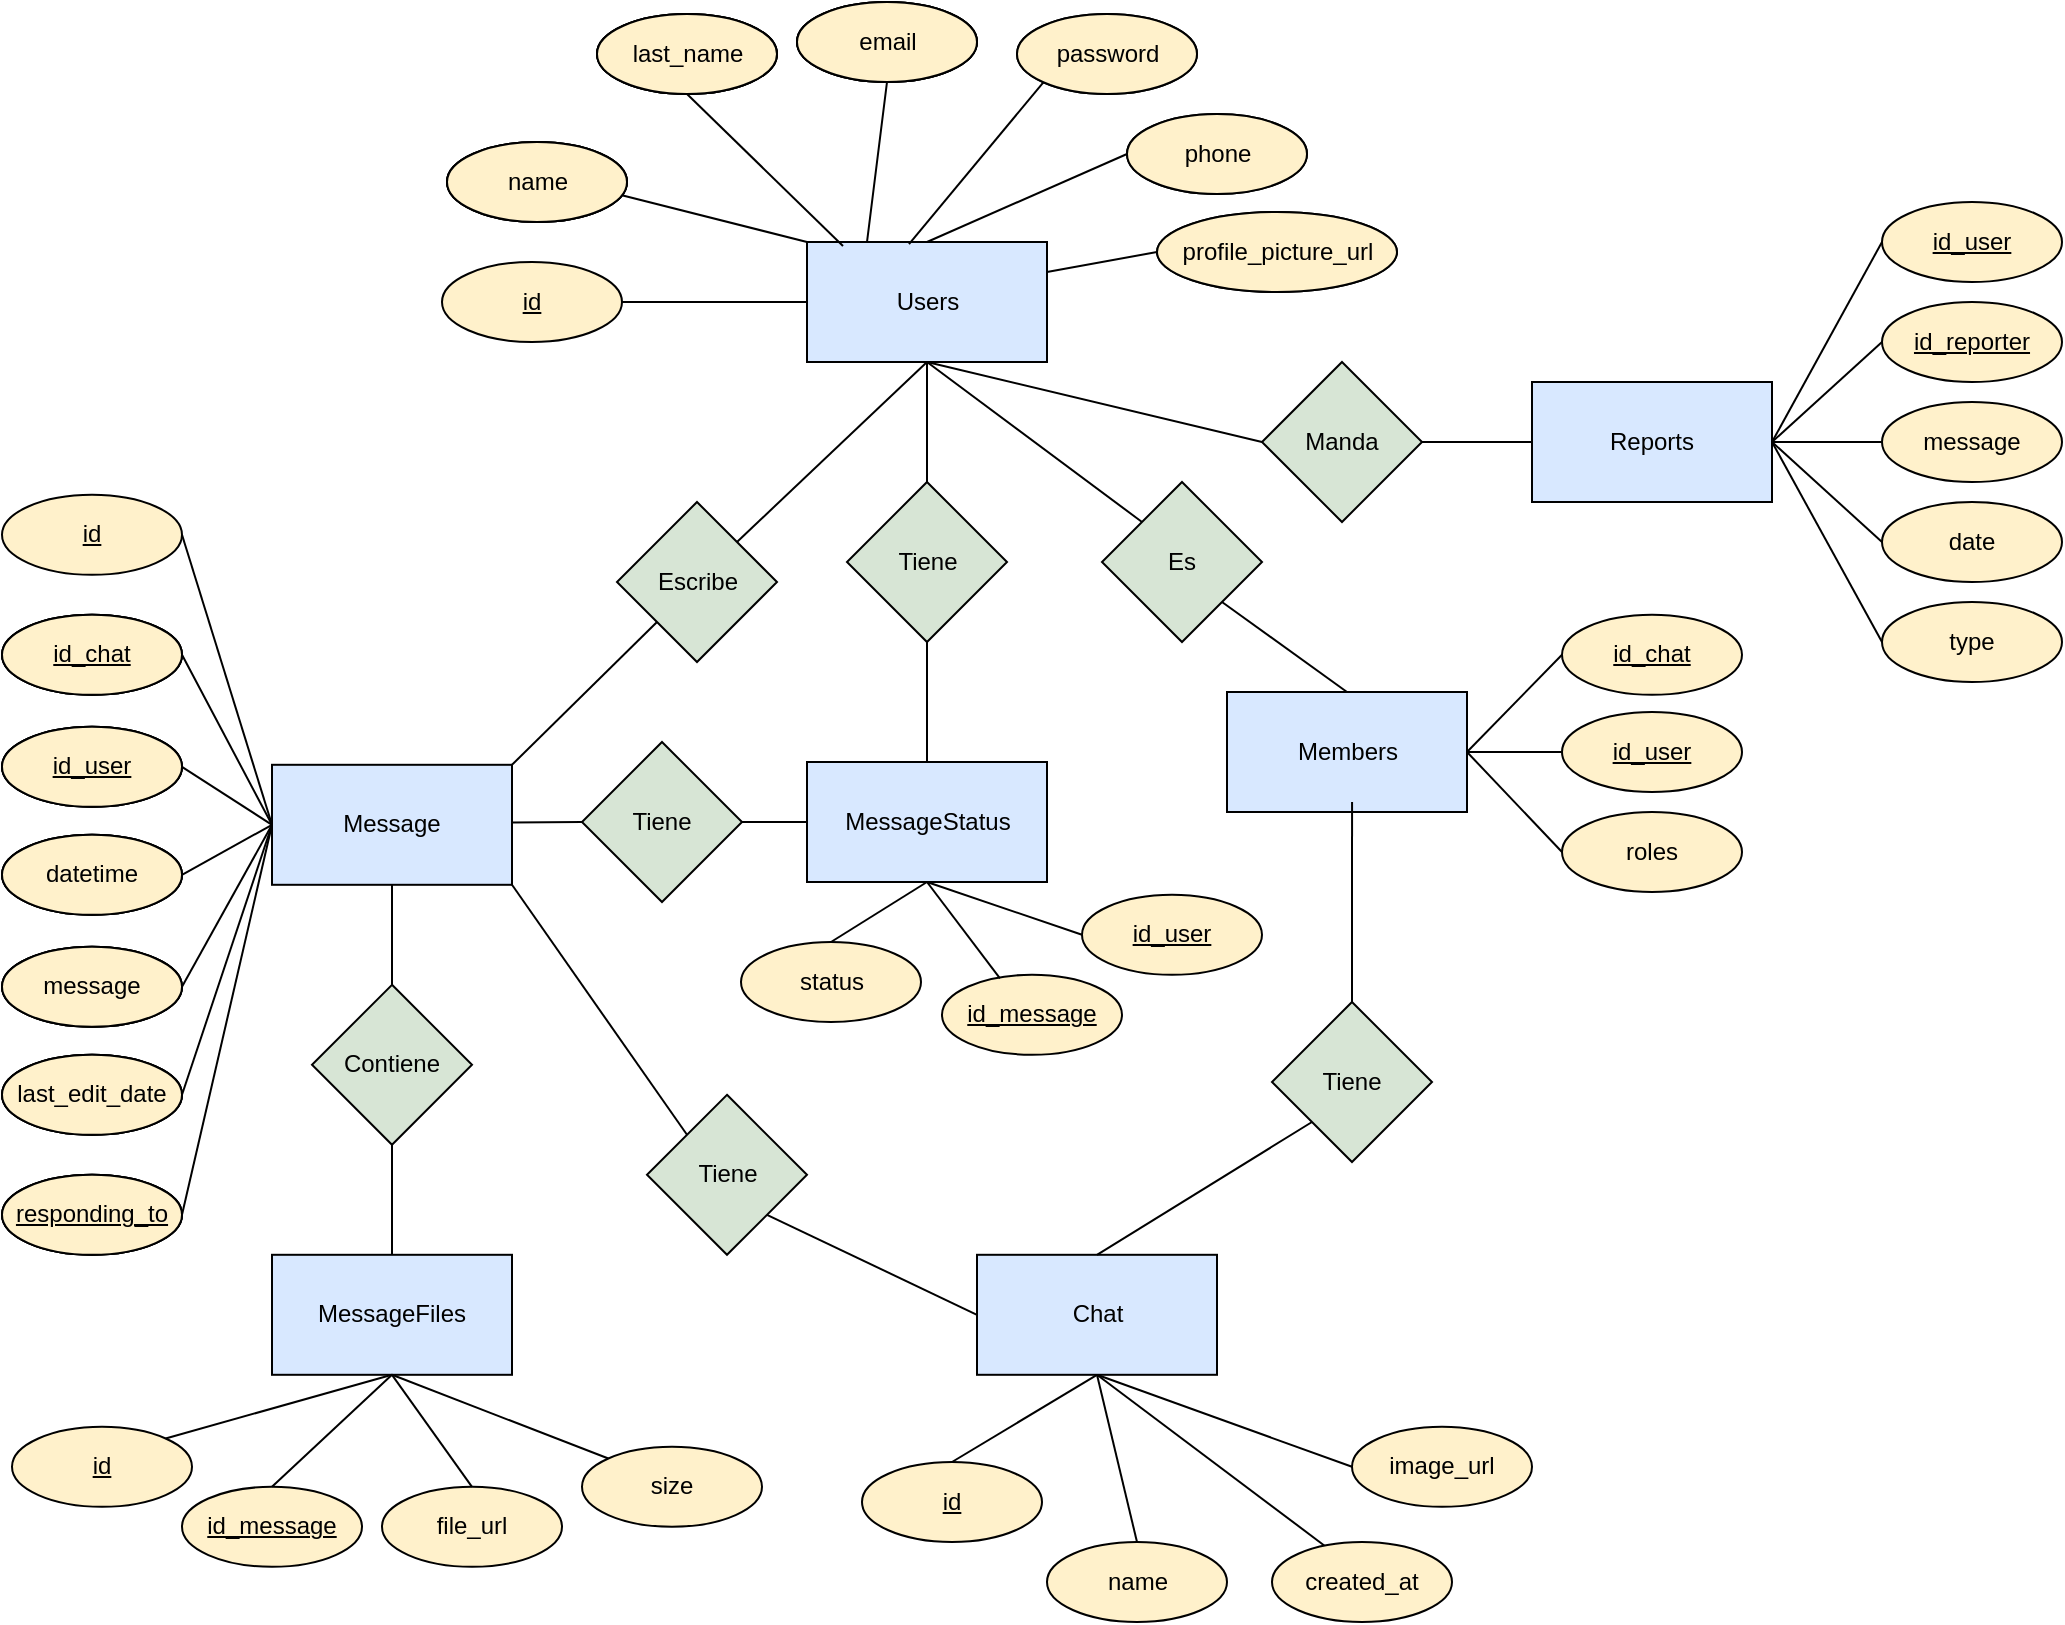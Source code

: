 <mxfile>
    <diagram id="URDF5yM-yLJE8CEQNXf-" name="Page-1">
        <mxGraphModel dx="664" dy="477" grid="1" gridSize="10" guides="1" tooltips="1" connect="1" arrows="1" fold="1" page="1" pageScale="1" pageWidth="1500" pageHeight="2000" math="0" shadow="0">
            <root>
                <mxCell id="0"/>
                <mxCell id="1" parent="0"/>
                <mxCell id="3" value="" style="endArrow=none;html=1;rounded=0;exitX=0.5;exitY=1;exitDx=0;exitDy=0;entryX=0.292;entryY=0.046;entryDx=0;entryDy=0;fontColor=#000000;entryPerimeter=0;" parent="1" source="18" target="73" edge="1">
                    <mxGeometry relative="1" as="geometry">
                        <mxPoint x="950" y="932.4" as="sourcePoint"/>
                        <mxPoint x="1060" y="1032.4" as="targetPoint"/>
                    </mxGeometry>
                </mxCell>
                <mxCell id="4" value="" style="endArrow=none;html=1;rounded=0;exitX=0.5;exitY=1;exitDx=0;exitDy=0;entryX=0;entryY=0.5;entryDx=0;entryDy=0;fontColor=#000000;" parent="1" source="18" target="72" edge="1">
                    <mxGeometry relative="1" as="geometry">
                        <mxPoint x="980" y="962.4" as="sourcePoint"/>
                        <mxPoint x="870" y="1012.4" as="targetPoint"/>
                    </mxGeometry>
                </mxCell>
                <mxCell id="5" value="" style="endArrow=none;html=1;rounded=0;exitX=0.5;exitY=1;exitDx=0;exitDy=0;entryX=0.5;entryY=0;entryDx=0;entryDy=0;fontColor=#000000;" parent="1" source="18" target="71" edge="1">
                    <mxGeometry relative="1" as="geometry">
                        <mxPoint x="950" y="932.4" as="sourcePoint"/>
                        <mxPoint x="840" y="982.4" as="targetPoint"/>
                    </mxGeometry>
                </mxCell>
                <mxCell id="6" value="Users" style="rounded=0;whiteSpace=wrap;html=1;fontColor=#000000;fillColor=#D8E8FF;" parent="1" vertex="1">
                    <mxGeometry x="652.5" y="350" width="120" height="60" as="geometry"/>
                </mxCell>
                <mxCell id="9" value="email" style="ellipse;whiteSpace=wrap;html=1;fontColor=#000000;fillColor=#D7E5D5;" parent="1" vertex="1">
                    <mxGeometry x="647.5" y="230" width="90" height="40" as="geometry"/>
                </mxCell>
                <mxCell id="10" value="password" style="ellipse;whiteSpace=wrap;html=1;fontColor=#000000;fillColor=#D7E5D5;" parent="1" vertex="1">
                    <mxGeometry x="757.5" y="236" width="90" height="40" as="geometry"/>
                </mxCell>
                <mxCell id="11" value="phone" style="ellipse;whiteSpace=wrap;html=1;fontColor=#000000;fillColor=#D7E5D5;" parent="1" vertex="1">
                    <mxGeometry x="812.5" y="286" width="90" height="40" as="geometry"/>
                </mxCell>
                <mxCell id="12" value="" style="endArrow=none;html=1;rounded=0;entryX=0.5;entryY=1;entryDx=0;entryDy=0;exitX=0.25;exitY=0;exitDx=0;exitDy=0;fontColor=#000000;" parent="1" source="6" target="9" edge="1">
                    <mxGeometry width="50" height="50" relative="1" as="geometry">
                        <mxPoint x="632.5" y="510" as="sourcePoint"/>
                        <mxPoint x="682.5" y="460" as="targetPoint"/>
                    </mxGeometry>
                </mxCell>
                <mxCell id="13" value="" style="endArrow=none;html=1;rounded=0;entryX=0.944;entryY=0.65;entryDx=0;entryDy=0;exitX=0;exitY=0;exitDx=0;exitDy=0;entryPerimeter=0;fontColor=#000000;" parent="1" source="6" target="107" edge="1">
                    <mxGeometry width="50" height="50" relative="1" as="geometry">
                        <mxPoint x="632.5" y="510" as="sourcePoint"/>
                        <mxPoint x="527.5" y="326" as="targetPoint"/>
                    </mxGeometry>
                </mxCell>
                <mxCell id="14" value="" style="endArrow=none;html=1;rounded=0;exitX=1;exitY=0.5;exitDx=0;exitDy=0;entryX=0;entryY=0.5;entryDx=0;entryDy=0;fontColor=#000000;" parent="1" source="161" target="6" edge="1">
                    <mxGeometry width="50" height="50" relative="1" as="geometry">
                        <mxPoint x="547.5" y="380" as="sourcePoint"/>
                        <mxPoint x="682.5" y="460" as="targetPoint"/>
                    </mxGeometry>
                </mxCell>
                <mxCell id="15" value="" style="endArrow=none;html=1;rounded=0;entryX=0.5;entryY=0;entryDx=0;entryDy=0;exitX=0;exitY=0.5;exitDx=0;exitDy=0;fontColor=#000000;" parent="1" source="11" target="6" edge="1">
                    <mxGeometry width="50" height="50" relative="1" as="geometry">
                        <mxPoint x="632.5" y="510" as="sourcePoint"/>
                        <mxPoint x="682.5" y="460" as="targetPoint"/>
                    </mxGeometry>
                </mxCell>
                <mxCell id="16" value="" style="endArrow=none;html=1;rounded=0;entryX=0;entryY=1;entryDx=0;entryDy=0;exitX=0.425;exitY=0.017;exitDx=0;exitDy=0;exitPerimeter=0;fontColor=#000000;" parent="1" target="10" edge="1" source="6">
                    <mxGeometry width="50" height="50" relative="1" as="geometry">
                        <mxPoint x="712.5" y="350" as="sourcePoint"/>
                        <mxPoint x="762.5" y="300" as="targetPoint"/>
                    </mxGeometry>
                </mxCell>
                <mxCell id="17" value="Escribe" style="rhombus;whiteSpace=wrap;html=1;fontColor=#000000;fillColor=#D7E5D5;" parent="1" vertex="1">
                    <mxGeometry x="557.5" y="480" width="80" height="80" as="geometry"/>
                </mxCell>
                <mxCell id="18" value="Chat" style="rounded=0;whiteSpace=wrap;html=1;fontColor=#000000;fillColor=#D8E8FF;" parent="1" vertex="1">
                    <mxGeometry x="737.5" y="856.4" width="120" height="60" as="geometry"/>
                </mxCell>
                <mxCell id="19" value="" style="endArrow=none;html=1;rounded=0;entryX=0.5;entryY=1;entryDx=0;entryDy=0;exitX=1;exitY=0;exitDx=0;exitDy=0;fontColor=#000000;" parent="1" source="17" target="6" edge="1">
                    <mxGeometry width="50" height="50" relative="1" as="geometry">
                        <mxPoint x="735" y="500" as="sourcePoint"/>
                        <mxPoint x="665" y="510" as="targetPoint"/>
                    </mxGeometry>
                </mxCell>
                <mxCell id="28" style="rounded=0;orthogonalLoop=1;jettySize=auto;html=1;exitX=0;exitY=0.5;exitDx=0;exitDy=0;entryX=1;entryY=0.5;entryDx=0;entryDy=0;strokeColor=default;endArrow=none;endFill=0;fontColor=#000000;" parent="1" source="29" target="67" edge="1">
                    <mxGeometry relative="1" as="geometry"/>
                </mxCell>
                <mxCell id="29" value="Message" style="rounded=0;whiteSpace=wrap;html=1;fontColor=#000000;fillColor=#D8E8FF;" parent="1" vertex="1">
                    <mxGeometry x="385" y="611.4" width="120" height="60" as="geometry"/>
                </mxCell>
                <mxCell id="54" value="&lt;u&gt;id_user&lt;/u&gt;" style="ellipse;whiteSpace=wrap;html=1;fontColor=#000000;fillColor=#D7E5D5;" parent="1" vertex="1">
                    <mxGeometry x="250" y="592.4" width="90" height="40" as="geometry"/>
                </mxCell>
                <mxCell id="55" value="datetime" style="ellipse;whiteSpace=wrap;html=1;fontColor=#000000;fillColor=#D7E5D5;" parent="1" vertex="1">
                    <mxGeometry x="250" y="646.4" width="90" height="40" as="geometry"/>
                </mxCell>
                <mxCell id="56" value="message" style="ellipse;whiteSpace=wrap;html=1;fontColor=#000000;fillColor=#D7E5D5;" parent="1" vertex="1">
                    <mxGeometry x="250" y="702.4" width="90" height="40" as="geometry"/>
                </mxCell>
                <mxCell id="57" value="&lt;u&gt;id_chat&lt;/u&gt;" style="ellipse;whiteSpace=wrap;html=1;fontColor=#000000;fillColor=#D7E5D5;" parent="1" vertex="1">
                    <mxGeometry x="250" y="536.4" width="90" height="40" as="geometry"/>
                </mxCell>
                <mxCell id="58" value="" style="endArrow=none;html=1;rounded=0;exitX=1;exitY=0.5;exitDx=0;exitDy=0;entryX=0;entryY=0.5;entryDx=0;entryDy=0;fontColor=#000000;" parent="1" source="57" target="29" edge="1">
                    <mxGeometry width="50" height="50" relative="1" as="geometry">
                        <mxPoint x="360" y="601.4" as="sourcePoint"/>
                        <mxPoint x="410" y="551.4" as="targetPoint"/>
                    </mxGeometry>
                </mxCell>
                <mxCell id="59" value="" style="endArrow=none;html=1;rounded=0;exitX=1;exitY=0.5;exitDx=0;exitDy=0;entryX=0;entryY=0.5;entryDx=0;entryDy=0;fontColor=#000000;" parent="1" source="54" target="29" edge="1">
                    <mxGeometry width="50" height="50" relative="1" as="geometry">
                        <mxPoint x="350" y="571.4" as="sourcePoint"/>
                        <mxPoint x="395" y="651.4" as="targetPoint"/>
                    </mxGeometry>
                </mxCell>
                <mxCell id="60" value="" style="endArrow=none;html=1;rounded=0;exitX=1;exitY=0.5;exitDx=0;exitDy=0;entryX=0;entryY=0.5;entryDx=0;entryDy=0;fontColor=#000000;" parent="1" source="55" target="29" edge="1">
                    <mxGeometry width="50" height="50" relative="1" as="geometry">
                        <mxPoint x="350" y="631.4" as="sourcePoint"/>
                        <mxPoint x="395" y="651.4" as="targetPoint"/>
                    </mxGeometry>
                </mxCell>
                <mxCell id="61" value="" style="endArrow=none;html=1;rounded=0;exitX=1;exitY=0.5;exitDx=0;exitDy=0;entryX=0;entryY=0.5;entryDx=0;entryDy=0;fontColor=#000000;" parent="1" source="56" target="29" edge="1">
                    <mxGeometry width="50" height="50" relative="1" as="geometry">
                        <mxPoint x="350" y="686.4" as="sourcePoint"/>
                        <mxPoint x="395" y="651.4" as="targetPoint"/>
                    </mxGeometry>
                </mxCell>
                <mxCell id="67" value="last_edit_date" style="ellipse;whiteSpace=wrap;html=1;fontColor=#000000;fillColor=#D7E5D5;" parent="1" vertex="1">
                    <mxGeometry x="250" y="756.4" width="90" height="40" as="geometry"/>
                </mxCell>
                <mxCell id="71" value="name" style="ellipse;whiteSpace=wrap;html=1;fontColor=#000000;fillColor=#FFF1CB;" parent="1" vertex="1">
                    <mxGeometry x="772.5" y="1000" width="90" height="40" as="geometry"/>
                </mxCell>
                <mxCell id="72" value="image_url" style="ellipse;whiteSpace=wrap;html=1;fontColor=#000000;fillColor=#FFF1CB;" parent="1" vertex="1">
                    <mxGeometry x="925" y="942.4" width="90" height="40" as="geometry"/>
                </mxCell>
                <mxCell id="73" value="created_at" style="ellipse;whiteSpace=wrap;html=1;fontColor=#000000;fillColor=#FFF1CB;" parent="1" vertex="1">
                    <mxGeometry x="885" y="1000" width="90" height="40" as="geometry"/>
                </mxCell>
                <mxCell id="76" value="&lt;u&gt;id&lt;/u&gt;" style="ellipse;whiteSpace=wrap;html=1;fontColor=#000000;fillColor=#FFF1CB;" parent="1" vertex="1">
                    <mxGeometry x="680" y="960" width="90" height="40" as="geometry"/>
                </mxCell>
                <mxCell id="77" value="" style="endArrow=none;html=1;rounded=0;exitX=0.5;exitY=1;exitDx=0;exitDy=0;entryX=0.5;entryY=0;entryDx=0;entryDy=0;fontColor=#000000;" parent="1" source="18" target="76" edge="1">
                    <mxGeometry relative="1" as="geometry">
                        <mxPoint x="1105" y="982.4" as="sourcePoint"/>
                        <mxPoint x="1265" y="982.4" as="targetPoint"/>
                    </mxGeometry>
                </mxCell>
                <mxCell id="84" value="&lt;u&gt;id&lt;/u&gt;" style="ellipse;whiteSpace=wrap;html=1;fontColor=#000000;fillColor=#FFF1CB;" parent="1" vertex="1">
                    <mxGeometry x="250" y="476.4" width="90" height="40" as="geometry"/>
                </mxCell>
                <mxCell id="85" value="" style="endArrow=none;html=1;rounded=0;exitX=1;exitY=0.5;exitDx=0;exitDy=0;entryX=0;entryY=0.5;entryDx=0;entryDy=0;fontColor=#000000;" parent="1" source="84" target="29" edge="1">
                    <mxGeometry width="50" height="50" relative="1" as="geometry">
                        <mxPoint x="350" y="601.4" as="sourcePoint"/>
                        <mxPoint x="395" y="651.4" as="targetPoint"/>
                    </mxGeometry>
                </mxCell>
                <mxCell id="107" value="name" style="ellipse;whiteSpace=wrap;html=1;fontColor=#000000;fillColor=#D7E5D5;" vertex="1" parent="1">
                    <mxGeometry x="472.5" y="300" width="90" height="40" as="geometry"/>
                </mxCell>
                <mxCell id="108" value="last_name" style="ellipse;whiteSpace=wrap;html=1;fontColor=#000000;fillColor=#D7E5D5;" vertex="1" parent="1">
                    <mxGeometry x="547.5" y="236" width="90" height="40" as="geometry"/>
                </mxCell>
                <mxCell id="109" value="" style="endArrow=none;html=1;rounded=0;entryX=0.5;entryY=1;entryDx=0;entryDy=0;exitX=0.15;exitY=0.033;exitDx=0;exitDy=0;exitPerimeter=0;fontColor=#000000;" edge="1" parent="1" source="6" target="108">
                    <mxGeometry width="50" height="50" relative="1" as="geometry">
                        <mxPoint x="672.5" y="324" as="sourcePoint"/>
                        <mxPoint x="577.46" y="300" as="targetPoint"/>
                    </mxGeometry>
                </mxCell>
                <mxCell id="110" value="profile_picture_url" style="ellipse;whiteSpace=wrap;html=1;fontColor=#000000;fillColor=#D7E5D5;" vertex="1" parent="1">
                    <mxGeometry x="827.5" y="335" width="120" height="40" as="geometry"/>
                </mxCell>
                <mxCell id="111" value="" style="endArrow=none;html=1;rounded=0;entryX=1;entryY=0.25;entryDx=0;entryDy=0;exitX=0;exitY=0.5;exitDx=0;exitDy=0;fontColor=#000000;" edge="1" parent="1" source="110" target="6">
                    <mxGeometry width="50" height="50" relative="1" as="geometry">
                        <mxPoint x="872.5" y="326" as="sourcePoint"/>
                        <mxPoint x="772.5" y="370" as="targetPoint"/>
                    </mxGeometry>
                </mxCell>
                <mxCell id="114" value="" style="endArrow=none;html=1;rounded=0;entryX=0;entryY=1;entryDx=0;entryDy=0;exitX=1;exitY=0;exitDx=0;exitDy=0;fontColor=#000000;" edge="1" parent="1" source="29" target="17">
                    <mxGeometry width="50" height="50" relative="1" as="geometry">
                        <mxPoint x="585" y="642.5" as="sourcePoint"/>
                        <mxPoint x="650" y="567.5" as="targetPoint"/>
                    </mxGeometry>
                </mxCell>
                <mxCell id="115" value="" style="endArrow=none;html=1;rounded=0;exitX=0.5;exitY=1;exitDx=0;exitDy=0;entryX=0.5;entryY=0;entryDx=0;entryDy=0;fontColor=#000000;" edge="1" parent="1" source="29" target="119">
                    <mxGeometry width="50" height="50" relative="1" as="geometry">
                        <mxPoint x="515" y="621.4" as="sourcePoint"/>
                        <mxPoint x="445" y="722.4" as="targetPoint"/>
                    </mxGeometry>
                </mxCell>
                <mxCell id="116" value="MessageFiles" style="rounded=0;whiteSpace=wrap;html=1;fontColor=#000000;fillColor=#D8E8FF;" vertex="1" parent="1">
                    <mxGeometry x="385" y="856.4" width="120" height="60" as="geometry"/>
                </mxCell>
                <mxCell id="119" value="Contiene" style="rhombus;whiteSpace=wrap;html=1;fontColor=#000000;fillColor=#D7E5D5;" vertex="1" parent="1">
                    <mxGeometry x="405" y="721.4" width="80" height="80" as="geometry"/>
                </mxCell>
                <mxCell id="120" value="" style="endArrow=none;html=1;rounded=0;exitX=0.5;exitY=1;exitDx=0;exitDy=0;entryX=0.5;entryY=0;entryDx=0;entryDy=0;fontColor=#000000;" edge="1" parent="1" source="119" target="116">
                    <mxGeometry width="50" height="50" relative="1" as="geometry">
                        <mxPoint x="455" y="681.4" as="sourcePoint"/>
                        <mxPoint x="455" y="731.4" as="targetPoint"/>
                    </mxGeometry>
                </mxCell>
                <mxCell id="121" value="&lt;u&gt;id_message&lt;/u&gt;" style="ellipse;whiteSpace=wrap;html=1;fontColor=#000000;fillColor=#FFF1CB;" vertex="1" parent="1">
                    <mxGeometry x="340" y="972.4" width="90" height="40" as="geometry"/>
                </mxCell>
                <mxCell id="122" value="&lt;u&gt;id&lt;/u&gt;" style="ellipse;whiteSpace=wrap;html=1;fontColor=#000000;fillColor=#FFF1CB;" vertex="1" parent="1">
                    <mxGeometry x="255" y="942.4" width="90" height="40" as="geometry"/>
                </mxCell>
                <mxCell id="123" value="file_url" style="ellipse;whiteSpace=wrap;html=1;fontColor=#000000;fillColor=#FFF1CB;" vertex="1" parent="1">
                    <mxGeometry x="440" y="972.4" width="90" height="40" as="geometry"/>
                </mxCell>
                <mxCell id="124" value="&lt;u&gt;responding_to&lt;/u&gt;" style="ellipse;whiteSpace=wrap;html=1;fontColor=#000000;fillColor=#D7E5D5;" vertex="1" parent="1">
                    <mxGeometry x="250" y="816.4" width="90" height="40" as="geometry"/>
                </mxCell>
                <mxCell id="125" style="rounded=0;orthogonalLoop=1;jettySize=auto;html=1;exitX=0;exitY=0.5;exitDx=0;exitDy=0;entryX=1;entryY=0.5;entryDx=0;entryDy=0;strokeColor=default;endArrow=none;endFill=0;fontColor=#000000;" edge="1" parent="1" source="29" target="124">
                    <mxGeometry relative="1" as="geometry">
                        <mxPoint x="395" y="651.4" as="sourcePoint"/>
                        <mxPoint x="350.0" y="786.4" as="targetPoint"/>
                    </mxGeometry>
                </mxCell>
                <mxCell id="126" value="size" style="ellipse;whiteSpace=wrap;html=1;fontColor=#000000;fillColor=#FFF1CB;" vertex="1" parent="1">
                    <mxGeometry x="540" y="952.4" width="90" height="40" as="geometry"/>
                </mxCell>
                <mxCell id="127" style="rounded=0;orthogonalLoop=1;jettySize=auto;html=1;exitX=0.5;exitY=1;exitDx=0;exitDy=0;entryX=1;entryY=0;entryDx=0;entryDy=0;strokeColor=default;endArrow=none;endFill=0;fontColor=#000000;" edge="1" parent="1" source="116" target="122">
                    <mxGeometry relative="1" as="geometry">
                        <mxPoint x="385" y="726.4" as="sourcePoint"/>
                        <mxPoint x="340.0" y="921.4" as="targetPoint"/>
                    </mxGeometry>
                </mxCell>
                <mxCell id="128" style="rounded=0;orthogonalLoop=1;jettySize=auto;html=1;exitX=0.5;exitY=1;exitDx=0;exitDy=0;entryX=0.5;entryY=0;entryDx=0;entryDy=0;strokeColor=default;endArrow=none;endFill=0;fontColor=#000000;" edge="1" parent="1" source="116" target="121">
                    <mxGeometry relative="1" as="geometry">
                        <mxPoint x="455" y="926.4" as="sourcePoint"/>
                        <mxPoint x="326.715" y="958.212" as="targetPoint"/>
                    </mxGeometry>
                </mxCell>
                <mxCell id="129" style="rounded=0;orthogonalLoop=1;jettySize=auto;html=1;exitX=0.5;exitY=1;exitDx=0;exitDy=0;entryX=0.5;entryY=0;entryDx=0;entryDy=0;strokeColor=default;endArrow=none;endFill=0;fontColor=#000000;" edge="1" parent="1" source="116" target="123">
                    <mxGeometry relative="1" as="geometry">
                        <mxPoint x="455" y="926.4" as="sourcePoint"/>
                        <mxPoint x="390" y="982.4" as="targetPoint"/>
                    </mxGeometry>
                </mxCell>
                <mxCell id="130" style="rounded=0;orthogonalLoop=1;jettySize=auto;html=1;exitX=0.5;exitY=1;exitDx=0;exitDy=0;entryX=0;entryY=0;entryDx=0;entryDy=0;strokeColor=default;endArrow=none;endFill=0;fontColor=#000000;" edge="1" parent="1" source="116" target="126">
                    <mxGeometry relative="1" as="geometry">
                        <mxPoint x="495" y="890" as="sourcePoint"/>
                        <mxPoint x="545" y="946" as="targetPoint"/>
                    </mxGeometry>
                </mxCell>
                <mxCell id="132" value="" style="endArrow=none;html=1;rounded=0;entryX=0.5;entryY=1;entryDx=0;entryDy=0;exitX=0;exitY=0;exitDx=0;exitDy=0;fontColor=#000000;" edge="1" parent="1" source="133" target="6">
                    <mxGeometry width="50" height="50" relative="1" as="geometry">
                        <mxPoint x="740" y="506" as="sourcePoint"/>
                        <mxPoint x="705.0" y="450" as="targetPoint"/>
                    </mxGeometry>
                </mxCell>
                <mxCell id="133" value="Es" style="rhombus;whiteSpace=wrap;html=1;fontColor=#000000;fillColor=#D7E5D5;" vertex="1" parent="1">
                    <mxGeometry x="800" y="470" width="80" height="80" as="geometry"/>
                </mxCell>
                <mxCell id="134" value="Members" style="rounded=0;whiteSpace=wrap;html=1;fillColor=#D8E8FF;fontColor#fff;fontColor=#000000;" vertex="1" parent="1">
                    <mxGeometry x="862.5" y="575" width="120" height="60" as="geometry"/>
                </mxCell>
                <mxCell id="135" value="" style="endArrow=none;html=1;rounded=0;entryX=1;entryY=1;entryDx=0;entryDy=0;exitX=0.5;exitY=0;exitDx=0;exitDy=0;fontColor=#000000;" edge="1" parent="1" source="134" target="133">
                    <mxGeometry width="50" height="50" relative="1" as="geometry">
                        <mxPoint x="655.0" y="585" as="sourcePoint"/>
                        <mxPoint x="700.0" y="540" as="targetPoint"/>
                    </mxGeometry>
                </mxCell>
                <mxCell id="138" value="roles" style="ellipse;whiteSpace=wrap;html=1;fontColor=#000000;fillColor=#FFF1CB;" vertex="1" parent="1">
                    <mxGeometry x="1030" y="635" width="90" height="40" as="geometry"/>
                </mxCell>
                <mxCell id="139" value="" style="endArrow=none;html=1;rounded=0;entryX=1;entryY=0.5;entryDx=0;entryDy=0;exitX=0;exitY=0.5;exitDx=0;exitDy=0;fontColor=#000000;" edge="1" parent="1" source="168" target="134">
                    <mxGeometry width="50" height="50" relative="1" as="geometry">
                        <mxPoint x="1030.0" y="550" as="sourcePoint"/>
                        <mxPoint x="890.0" y="540" as="targetPoint"/>
                    </mxGeometry>
                </mxCell>
                <mxCell id="140" value="" style="endArrow=none;html=1;rounded=0;entryX=1;entryY=0.5;entryDx=0;entryDy=0;exitX=0;exitY=0.5;exitDx=0;exitDy=0;fontColor=#000000;" edge="1" parent="1" source="169" target="134">
                    <mxGeometry width="50" height="50" relative="1" as="geometry">
                        <mxPoint x="1030.0" y="615" as="sourcePoint"/>
                        <mxPoint x="992.5" y="615" as="targetPoint"/>
                    </mxGeometry>
                </mxCell>
                <mxCell id="141" value="" style="endArrow=none;html=1;rounded=0;entryX=1;entryY=0.5;entryDx=0;entryDy=0;exitX=0;exitY=0.5;exitDx=0;exitDy=0;fontColor=#000000;" edge="1" parent="1" source="138" target="134">
                    <mxGeometry width="50" height="50" relative="1" as="geometry">
                        <mxPoint x="1050.0" y="626" as="sourcePoint"/>
                        <mxPoint x="992.5" y="615" as="targetPoint"/>
                    </mxGeometry>
                </mxCell>
                <mxCell id="142" value="" style="endArrow=none;html=1;rounded=0;exitX=0;exitY=0.5;exitDx=0;exitDy=0;entryX=1;entryY=1;entryDx=0;entryDy=0;fontColor=#000000;" edge="1" parent="1" source="18" target="143">
                    <mxGeometry width="50" height="50" relative="1" as="geometry">
                        <mxPoint x="700" y="781.4" as="sourcePoint"/>
                        <mxPoint x="720" y="799.6" as="targetPoint"/>
                    </mxGeometry>
                </mxCell>
                <mxCell id="143" value="Tiene" style="rhombus;whiteSpace=wrap;html=1;fontColor=#000000;fillColor=#D7E5D5;" vertex="1" parent="1">
                    <mxGeometry x="572.5" y="776.4" width="80" height="80" as="geometry"/>
                </mxCell>
                <mxCell id="144" value="" style="endArrow=none;html=1;rounded=0;exitX=0;exitY=0;exitDx=0;exitDy=0;entryX=1;entryY=1;entryDx=0;entryDy=0;fontColor=#000000;" edge="1" parent="1" source="143" target="29">
                    <mxGeometry width="50" height="50" relative="1" as="geometry">
                        <mxPoint x="700" y="696" as="sourcePoint"/>
                        <mxPoint x="655" y="675" as="targetPoint"/>
                    </mxGeometry>
                </mxCell>
                <mxCell id="145" value="&lt;u&gt;id_user&lt;/u&gt;" style="ellipse;whiteSpace=wrap;html=1;fontColor=#000000;fillColor=#D7E5D5;" vertex="1" parent="1">
                    <mxGeometry x="250" y="592.4" width="90" height="40" as="geometry"/>
                </mxCell>
                <mxCell id="146" value="datetime" style="ellipse;whiteSpace=wrap;html=1;fontColor=#000000;fillColor=#D7E5D5;" vertex="1" parent="1">
                    <mxGeometry x="250" y="646.4" width="90" height="40" as="geometry"/>
                </mxCell>
                <mxCell id="147" value="message" style="ellipse;whiteSpace=wrap;html=1;fontColor=#000000;fillColor=#D7E5D5;" vertex="1" parent="1">
                    <mxGeometry x="250" y="702.4" width="90" height="40" as="geometry"/>
                </mxCell>
                <mxCell id="148" value="last_edit_date" style="ellipse;whiteSpace=wrap;html=1;fontColor=#000000;fillColor=#D7E5D5;" vertex="1" parent="1">
                    <mxGeometry x="250" y="756.4" width="90" height="40" as="geometry"/>
                </mxCell>
                <mxCell id="149" value="&lt;u&gt;responding_to&lt;/u&gt;" style="ellipse;whiteSpace=wrap;html=1;fontColor=#000000;fillColor=#D7E5D5;" vertex="1" parent="1">
                    <mxGeometry x="250" y="816.4" width="90" height="40" as="geometry"/>
                </mxCell>
                <mxCell id="150" value="&lt;u&gt;id_chat&lt;/u&gt;" style="ellipse;whiteSpace=wrap;html=1;fontColor=#000000;fillColor=#D7E5D5;" vertex="1" parent="1">
                    <mxGeometry x="250" y="536.4" width="90" height="40" as="geometry"/>
                </mxCell>
                <mxCell id="152" value="name" style="ellipse;whiteSpace=wrap;html=1;fontColor=#000000;fillColor=#D7E5D5;" vertex="1" parent="1">
                    <mxGeometry x="472.5" y="300" width="90" height="40" as="geometry"/>
                </mxCell>
                <mxCell id="153" value="last_name" style="ellipse;whiteSpace=wrap;html=1;fontColor=#000000;fillColor=#D7E5D5;" vertex="1" parent="1">
                    <mxGeometry x="547.5" y="236" width="90" height="40" as="geometry"/>
                </mxCell>
                <mxCell id="154" value="email" style="ellipse;whiteSpace=wrap;html=1;fontColor=#000000;fillColor=#D7E5D5;" vertex="1" parent="1">
                    <mxGeometry x="647.5" y="230" width="90" height="40" as="geometry"/>
                </mxCell>
                <mxCell id="155" value="&lt;u&gt;id_user&lt;/u&gt;" style="ellipse;whiteSpace=wrap;html=1;fontColor=#000000;fillColor=#FFF1CB;" vertex="1" parent="1">
                    <mxGeometry x="250" y="592.4" width="90" height="40" as="geometry"/>
                </mxCell>
                <mxCell id="156" value="datetime" style="ellipse;whiteSpace=wrap;html=1;fontColor=#000000;fillColor=#FFF1CB;" vertex="1" parent="1">
                    <mxGeometry x="250" y="646.4" width="90" height="40" as="geometry"/>
                </mxCell>
                <mxCell id="157" value="message" style="ellipse;whiteSpace=wrap;html=1;fontColor=#000000;fillColor=#FFF1CB;" vertex="1" parent="1">
                    <mxGeometry x="250" y="702.4" width="90" height="40" as="geometry"/>
                </mxCell>
                <mxCell id="158" value="last_edit_date" style="ellipse;whiteSpace=wrap;html=1;fontColor=#000000;fillColor=#FFF1CB;" vertex="1" parent="1">
                    <mxGeometry x="250" y="756.4" width="90" height="40" as="geometry"/>
                </mxCell>
                <mxCell id="159" value="&lt;u&gt;responding_to&lt;/u&gt;" style="ellipse;whiteSpace=wrap;html=1;fontColor=#000000;fillColor=#FFF1CB;" vertex="1" parent="1">
                    <mxGeometry x="250" y="816.4" width="90" height="40" as="geometry"/>
                </mxCell>
                <mxCell id="160" value="&lt;u&gt;id_chat&lt;/u&gt;" style="ellipse;whiteSpace=wrap;html=1;fontColor=#000000;fillColor=#FFF1CB;" vertex="1" parent="1">
                    <mxGeometry x="250" y="536.4" width="90" height="40" as="geometry"/>
                </mxCell>
                <mxCell id="161" value="&lt;u&gt;id&lt;/u&gt;" style="ellipse;whiteSpace=wrap;html=1;fontColor=#000000;fillColor=#FFF1CB;" vertex="1" parent="1">
                    <mxGeometry x="470" y="360" width="90" height="40" as="geometry"/>
                </mxCell>
                <mxCell id="162" value="name" style="ellipse;whiteSpace=wrap;html=1;fontColor=#000000;fillColor=#FFF1CB;" vertex="1" parent="1">
                    <mxGeometry x="472.5" y="300" width="90" height="40" as="geometry"/>
                </mxCell>
                <mxCell id="163" value="last_name" style="ellipse;whiteSpace=wrap;html=1;fontColor=#000000;fillColor=#FFF1CB;" vertex="1" parent="1">
                    <mxGeometry x="547.5" y="236" width="90" height="40" as="geometry"/>
                </mxCell>
                <mxCell id="164" value="email" style="ellipse;whiteSpace=wrap;html=1;fontColor=#000000;fillColor=#FFF1CB;" vertex="1" parent="1">
                    <mxGeometry x="647.5" y="230" width="90" height="40" as="geometry"/>
                </mxCell>
                <mxCell id="165" value="phone" style="ellipse;whiteSpace=wrap;html=1;fontColor=#000000;fillColor=#FFF1CB;" vertex="1" parent="1">
                    <mxGeometry x="812.5" y="286" width="90" height="40" as="geometry"/>
                </mxCell>
                <mxCell id="166" value="password" style="ellipse;whiteSpace=wrap;html=1;fontColor=#000000;fillColor=#FFF1CB;" vertex="1" parent="1">
                    <mxGeometry x="757.5" y="236" width="90" height="40" as="geometry"/>
                </mxCell>
                <mxCell id="167" value="profile_picture_url" style="ellipse;whiteSpace=wrap;html=1;fontColor=#000000;fillColor=#FFF1CB;" vertex="1" parent="1">
                    <mxGeometry x="827.5" y="335" width="120" height="40" as="geometry"/>
                </mxCell>
                <mxCell id="168" value="&lt;u&gt;id_chat&lt;/u&gt;" style="ellipse;whiteSpace=wrap;html=1;fontColor=#000000;fillColor=#FFF1CB;" vertex="1" parent="1">
                    <mxGeometry x="1030" y="536.4" width="90" height="40" as="geometry"/>
                </mxCell>
                <mxCell id="169" value="&lt;u&gt;id_user&lt;/u&gt;" style="ellipse;whiteSpace=wrap;html=1;fontColor=#000000;fillColor=#FFF1CB;" vertex="1" parent="1">
                    <mxGeometry x="1030" y="585" width="90" height="40" as="geometry"/>
                </mxCell>
                <mxCell id="170" value="Manda" style="rhombus;whiteSpace=wrap;html=1;fontColor=#000000;fillColor=#D7E5D5;" vertex="1" parent="1">
                    <mxGeometry x="880" y="410" width="80" height="80" as="geometry"/>
                </mxCell>
                <mxCell id="171" value="" style="endArrow=none;html=1;rounded=0;entryX=0.5;entryY=1;entryDx=0;entryDy=0;exitX=0;exitY=0.5;exitDx=0;exitDy=0;fontColor=#000000;" edge="1" parent="1" source="170" target="6">
                    <mxGeometry width="50" height="50" relative="1" as="geometry">
                        <mxPoint x="812.5" y="510" as="sourcePoint"/>
                        <mxPoint x="705" y="450" as="targetPoint"/>
                    </mxGeometry>
                </mxCell>
                <mxCell id="172" value="Reports" style="rounded=0;whiteSpace=wrap;html=1;fillColor=#D8E8FF;fontColor#fff;fontColor=#000000;" vertex="1" parent="1">
                    <mxGeometry x="1015" y="420" width="120" height="60" as="geometry"/>
                </mxCell>
                <mxCell id="173" value="" style="endArrow=none;html=1;rounded=0;entryX=1;entryY=0.5;entryDx=0;entryDy=0;exitX=0;exitY=0.5;exitDx=0;exitDy=0;fontColor=#000000;" edge="1" parent="1" source="172" target="170">
                    <mxGeometry width="50" height="50" relative="1" as="geometry">
                        <mxPoint x="892.5" y="470" as="sourcePoint"/>
                        <mxPoint x="765" y="435" as="targetPoint"/>
                    </mxGeometry>
                </mxCell>
                <mxCell id="174" value="message" style="ellipse;whiteSpace=wrap;html=1;fontColor=#000000;fillColor=#FFF1CB;" vertex="1" parent="1">
                    <mxGeometry x="1190" y="430" width="90" height="40" as="geometry"/>
                </mxCell>
                <mxCell id="175" value="&lt;u&gt;id_user&lt;/u&gt;" style="ellipse;whiteSpace=wrap;html=1;fontColor=#000000;fillColor=#FFF1CB;" vertex="1" parent="1">
                    <mxGeometry x="1190" y="330" width="90" height="40" as="geometry"/>
                </mxCell>
                <mxCell id="176" value="&lt;u&gt;id_reporter&lt;/u&gt;" style="ellipse;whiteSpace=wrap;html=1;fontColor=#000000;fillColor=#FFF1CB;" vertex="1" parent="1">
                    <mxGeometry x="1190" y="380" width="90" height="40" as="geometry"/>
                </mxCell>
                <mxCell id="177" value="date" style="ellipse;whiteSpace=wrap;html=1;fontColor=#000000;fillColor=#FFF1CB;" vertex="1" parent="1">
                    <mxGeometry x="1190" y="480" width="90" height="40" as="geometry"/>
                </mxCell>
                <mxCell id="178" value="type" style="ellipse;whiteSpace=wrap;html=1;fontColor=#000000;fillColor=#FFF1CB;" vertex="1" parent="1">
                    <mxGeometry x="1190" y="530" width="90" height="40" as="geometry"/>
                </mxCell>
                <mxCell id="179" value="" style="endArrow=none;html=1;rounded=0;entryX=1;entryY=0.5;entryDx=0;entryDy=0;exitX=0;exitY=0.5;exitDx=0;exitDy=0;fontColor=#000000;" edge="1" parent="1" source="175" target="172">
                    <mxGeometry width="50" height="50" relative="1" as="geometry">
                        <mxPoint x="1040.0" y="560" as="sourcePoint"/>
                        <mxPoint x="992.5" y="605" as="targetPoint"/>
                    </mxGeometry>
                </mxCell>
                <mxCell id="180" value="" style="endArrow=none;html=1;rounded=0;entryX=1;entryY=0.5;entryDx=0;entryDy=0;exitX=0;exitY=0.5;exitDx=0;exitDy=0;fontColor=#000000;" edge="1" parent="1" source="176" target="172">
                    <mxGeometry width="50" height="50" relative="1" as="geometry">
                        <mxPoint x="1200.0" y="365" as="sourcePoint"/>
                        <mxPoint x="1145" y="460" as="targetPoint"/>
                    </mxGeometry>
                </mxCell>
                <mxCell id="181" value="" style="endArrow=none;html=1;rounded=0;entryX=1;entryY=0.5;entryDx=0;entryDy=0;exitX=0;exitY=0.5;exitDx=0;exitDy=0;fontColor=#000000;" edge="1" parent="1" source="174" target="172">
                    <mxGeometry width="50" height="50" relative="1" as="geometry">
                        <mxPoint x="1200.0" y="420" as="sourcePoint"/>
                        <mxPoint x="1145" y="460" as="targetPoint"/>
                    </mxGeometry>
                </mxCell>
                <mxCell id="182" value="" style="endArrow=none;html=1;rounded=0;entryX=1;entryY=0.5;entryDx=0;entryDy=0;exitX=0;exitY=0.5;exitDx=0;exitDy=0;fontColor=#000000;" edge="1" parent="1" source="177" target="172">
                    <mxGeometry width="50" height="50" relative="1" as="geometry">
                        <mxPoint x="1200.0" y="470" as="sourcePoint"/>
                        <mxPoint x="1145" y="460" as="targetPoint"/>
                    </mxGeometry>
                </mxCell>
                <mxCell id="183" value="" style="endArrow=none;html=1;rounded=0;entryX=1;entryY=0.5;entryDx=0;entryDy=0;exitX=0;exitY=0.5;exitDx=0;exitDy=0;fontColor=#000000;" edge="1" parent="1" source="178" target="172">
                    <mxGeometry width="50" height="50" relative="1" as="geometry">
                        <mxPoint x="1200.0" y="520" as="sourcePoint"/>
                        <mxPoint x="1145" y="460" as="targetPoint"/>
                    </mxGeometry>
                </mxCell>
                <mxCell id="186" value="MessageStatus" style="rounded=0;whiteSpace=wrap;html=1;fontColor=#000000;fillColor=#D8E8FF;" vertex="1" parent="1">
                    <mxGeometry x="652.5" y="610" width="120" height="60" as="geometry"/>
                </mxCell>
                <mxCell id="187" value="" style="endArrow=none;html=1;rounded=0;entryX=0.5;entryY=1;entryDx=0;entryDy=0;fontColor=#000000;exitX=0.5;exitY=0;exitDx=0;exitDy=0;" edge="1" parent="1" source="188" target="186">
                    <mxGeometry width="50" height="50" relative="1" as="geometry">
                        <mxPoint x="800" y="696" as="sourcePoint"/>
                        <mxPoint x="992.5" y="615" as="targetPoint"/>
                    </mxGeometry>
                </mxCell>
                <mxCell id="188" value="status" style="ellipse;whiteSpace=wrap;html=1;fontColor=#000000;fillColor=#FFF1CB;" vertex="1" parent="1">
                    <mxGeometry x="619.5" y="700" width="90" height="40" as="geometry"/>
                </mxCell>
                <mxCell id="189" value="&lt;u&gt;id_message&lt;/u&gt;" style="ellipse;whiteSpace=wrap;html=1;fontColor=#000000;fillColor=#FFF1CB;" vertex="1" parent="1">
                    <mxGeometry x="720" y="716.4" width="90" height="40" as="geometry"/>
                </mxCell>
                <mxCell id="190" value="Tiene" style="rhombus;whiteSpace=wrap;html=1;fontColor=#000000;fillColor=#D7E5D5;" vertex="1" parent="1">
                    <mxGeometry x="672.5" y="470" width="80" height="80" as="geometry"/>
                </mxCell>
                <mxCell id="191" value="" style="endArrow=none;html=1;rounded=0;entryX=0.5;entryY=1;entryDx=0;entryDy=0;exitX=0.5;exitY=0;exitDx=0;exitDy=0;fontColor=#000000;" edge="1" parent="1" source="190" target="6">
                    <mxGeometry width="50" height="50" relative="1" as="geometry">
                        <mxPoint x="812.5" y="510" as="sourcePoint"/>
                        <mxPoint x="705" y="450" as="targetPoint"/>
                    </mxGeometry>
                </mxCell>
                <mxCell id="192" value="" style="endArrow=none;html=1;rounded=0;entryX=0.5;entryY=1;entryDx=0;entryDy=0;exitX=0.5;exitY=0;exitDx=0;exitDy=0;fontColor=#000000;" edge="1" parent="1" source="186" target="190">
                    <mxGeometry width="50" height="50" relative="1" as="geometry">
                        <mxPoint x="640" y="500" as="sourcePoint"/>
                        <mxPoint x="705" y="450" as="targetPoint"/>
                    </mxGeometry>
                </mxCell>
                <mxCell id="194" value="Tiene" style="rhombus;whiteSpace=wrap;html=1;fontColor=#000000;fillColor=#D7E5D5;" vertex="1" parent="1">
                    <mxGeometry x="540" y="600" width="80" height="80" as="geometry"/>
                </mxCell>
                <mxCell id="195" value="" style="endArrow=none;html=1;rounded=0;exitX=0;exitY=0.5;exitDx=0;exitDy=0;fontColor=#000000;entryX=0.999;entryY=0.481;entryDx=0;entryDy=0;entryPerimeter=0;" edge="1" parent="1" source="194" target="29">
                    <mxGeometry width="50" height="50" relative="1" as="geometry">
                        <mxPoint x="520" y="642.4" as="sourcePoint"/>
                        <mxPoint x="500" y="640" as="targetPoint"/>
                    </mxGeometry>
                </mxCell>
                <mxCell id="196" value="" style="endArrow=none;html=1;rounded=0;entryX=1;entryY=0.5;entryDx=0;entryDy=0;exitX=0;exitY=0.5;exitDx=0;exitDy=0;fontColor=#000000;" edge="1" parent="1" source="186" target="194">
                    <mxGeometry width="50" height="50" relative="1" as="geometry">
                        <mxPoint x="570" y="616" as="sourcePoint"/>
                        <mxPoint x="555" y="615" as="targetPoint"/>
                    </mxGeometry>
                </mxCell>
                <mxCell id="197" value="Tiene" style="rhombus;whiteSpace=wrap;html=1;fontColor=#000000;fillColor=#D7E5D5;" vertex="1" parent="1">
                    <mxGeometry x="885" y="730" width="80" height="80" as="geometry"/>
                </mxCell>
                <mxCell id="198" value="" style="endArrow=none;html=1;rounded=0;exitX=0.5;exitY=0;exitDx=0;exitDy=0;entryX=0;entryY=1;entryDx=0;entryDy=0;fontColor=#000000;" edge="1" parent="1" source="18" target="197">
                    <mxGeometry width="50" height="50" relative="1" as="geometry">
                        <mxPoint x="845" y="902.4" as="sourcePoint"/>
                        <mxPoint x="650" y="812.4" as="targetPoint"/>
                    </mxGeometry>
                </mxCell>
                <mxCell id="199" value="" style="endArrow=none;html=1;rounded=0;exitX=0.521;exitY=0.917;exitDx=0;exitDy=0;entryX=0.5;entryY=0;entryDx=0;entryDy=0;fontColor=#000000;exitPerimeter=0;" edge="1" parent="1" source="134" target="197">
                    <mxGeometry width="50" height="50" relative="1" as="geometry">
                        <mxPoint x="905" y="872.4" as="sourcePoint"/>
                        <mxPoint x="925" y="812.4" as="targetPoint"/>
                    </mxGeometry>
                </mxCell>
                <mxCell id="200" value="" style="endArrow=none;html=1;rounded=0;entryX=0.5;entryY=1;entryDx=0;entryDy=0;fontColor=#000000;exitX=0.322;exitY=0.045;exitDx=0;exitDy=0;exitPerimeter=0;" edge="1" parent="1" source="189" target="186">
                    <mxGeometry width="50" height="50" relative="1" as="geometry">
                        <mxPoint x="707.5" y="720" as="sourcePoint"/>
                        <mxPoint x="720" y="680" as="targetPoint"/>
                    </mxGeometry>
                </mxCell>
                <mxCell id="201" value="&lt;u&gt;id_user&lt;/u&gt;" style="ellipse;whiteSpace=wrap;html=1;fontColor=#000000;fillColor=#FFF1CB;" vertex="1" parent="1">
                    <mxGeometry x="790" y="676.4" width="90" height="40" as="geometry"/>
                </mxCell>
                <mxCell id="202" value="" style="endArrow=none;html=1;rounded=0;entryX=0.5;entryY=1;entryDx=0;entryDy=0;fontColor=#000000;exitX=0;exitY=0.5;exitDx=0;exitDy=0;" edge="1" parent="1" source="201" target="186">
                    <mxGeometry width="50" height="50" relative="1" as="geometry">
                        <mxPoint x="753.18" y="732.258" as="sourcePoint"/>
                        <mxPoint x="720" y="680" as="targetPoint"/>
                    </mxGeometry>
                </mxCell>
                <mxCell id="204" value="&lt;font color=&quot;#ffffff&quot; style=&quot;font-size: 6px;&quot;&gt;1&lt;/font&gt;" style="text;html=1;align=center;verticalAlign=middle;resizable=0;points=[];autosize=1;strokeColor=none;fillColor=none;fontColor=#000000;strokeWidth=1;fontSize=6;" vertex="1" parent="1">
                    <mxGeometry x="683.5" y="405" width="30" height="20" as="geometry"/>
                </mxCell>
                <mxCell id="205" value="&lt;font color=&quot;#ffffff&quot; style=&quot;font-size: 6px;&quot;&gt;1&lt;/font&gt;" style="text;html=1;align=center;verticalAlign=middle;resizable=0;points=[];autosize=1;strokeColor=none;fillColor=none;fontColor=#000000;strokeWidth=1;fontSize=6;" vertex="1" parent="1">
                    <mxGeometry x="692" y="413" width="30" height="20" as="geometry"/>
                </mxCell>
                <mxCell id="206" value="&lt;font color=&quot;#ffffff&quot; style=&quot;font-size: 6px;&quot;&gt;1&lt;/font&gt;" style="text;html=1;align=center;verticalAlign=middle;resizable=0;points=[];autosize=1;strokeColor=none;fillColor=none;fontColor=#000000;strokeWidth=1;fontSize=6;" vertex="1" parent="1">
                    <mxGeometry x="706.5" y="414" width="30" height="20" as="geometry"/>
                </mxCell>
                <mxCell id="207" value="&lt;font color=&quot;#ffffff&quot; style=&quot;font-size: 6px;&quot;&gt;1&lt;/font&gt;" style="text;html=1;align=center;verticalAlign=middle;resizable=0;points=[];autosize=1;strokeColor=none;fillColor=none;fontColor=#000000;strokeWidth=1;fontSize=6;" vertex="1" parent="1">
                    <mxGeometry x="729.5" y="404" width="30" height="20" as="geometry"/>
                </mxCell>
                <mxCell id="208" value="&lt;font color=&quot;#ffffff&quot; style=&quot;font-size: 6px;&quot;&gt;N&lt;/font&gt;" style="text;html=1;align=center;verticalAlign=middle;resizable=0;points=[];autosize=1;strokeColor=none;fillColor=none;fontColor=#000000;strokeWidth=1;fontSize=6;" vertex="1" parent="1">
                    <mxGeometry x="485" y="590" width="30" height="20" as="geometry"/>
                </mxCell>
                <mxCell id="209" value="&lt;font color=&quot;#ffffff&quot; style=&quot;font-size: 6px;&quot;&gt;N&lt;/font&gt;" style="text;html=1;align=center;verticalAlign=middle;resizable=0;points=[];autosize=1;strokeColor=none;fillColor=none;fontColor=#000000;strokeWidth=1;fontSize=6;" vertex="1" parent="1">
                    <mxGeometry x="685" y="590" width="30" height="20" as="geometry"/>
                </mxCell>
                <mxCell id="210" value="&lt;font color=&quot;#ffffff&quot; style=&quot;font-size: 6px;&quot;&gt;N&lt;/font&gt;" style="text;html=1;align=center;verticalAlign=middle;resizable=0;points=[];autosize=1;strokeColor=none;fillColor=none;fontColor=#000000;strokeWidth=1;fontSize=6;" vertex="1" parent="1">
                    <mxGeometry x="909" y="557" width="30" height="20" as="geometry"/>
                </mxCell>
                <mxCell id="211" value="&lt;font color=&quot;#ffffff&quot; style=&quot;font-size: 6px;&quot;&gt;N&lt;/font&gt;" style="text;html=1;align=center;verticalAlign=middle;resizable=0;points=[];autosize=1;strokeColor=none;fillColor=none;fontColor=#000000;strokeWidth=1;fontSize=6;" vertex="1" parent="1">
                    <mxGeometry x="990" y="434" width="30" height="20" as="geometry"/>
                </mxCell>
                <mxCell id="212" value="&lt;font color=&quot;#ffffff&quot; style=&quot;font-size: 6px;&quot;&gt;1&lt;/font&gt;" style="text;html=1;align=center;verticalAlign=middle;resizable=0;points=[];autosize=1;strokeColor=none;fillColor=none;fontColor=#000000;strokeWidth=1;fontSize=6;" vertex="1" parent="1">
                    <mxGeometry x="810" y="840" width="30" height="20" as="geometry"/>
                </mxCell>
                <mxCell id="213" value="&lt;font color=&quot;#ffffff&quot; style=&quot;font-size: 6px;&quot;&gt;N&lt;/font&gt;" style="text;html=1;align=center;verticalAlign=middle;resizable=0;points=[];autosize=1;strokeColor=none;fillColor=none;fontColor=#000000;strokeWidth=1;fontSize=6;" vertex="1" parent="1">
                    <mxGeometry x="917.5" y="632.4" width="30" height="20" as="geometry"/>
                </mxCell>
                <mxCell id="214" value="&lt;font color=&quot;#ffffff&quot; style=&quot;font-size: 6px;&quot;&gt;1&lt;/font&gt;" style="text;html=1;align=center;verticalAlign=middle;resizable=0;points=[];autosize=1;strokeColor=none;fillColor=none;fontColor=#000000;strokeWidth=1;fontSize=6;" vertex="1" parent="1">
                    <mxGeometry x="715" y="867" width="30" height="20" as="geometry"/>
                </mxCell>
                <mxCell id="215" value="&lt;font color=&quot;#ffffff&quot; style=&quot;font-size: 6px;&quot;&gt;N&lt;/font&gt;" style="text;html=1;align=center;verticalAlign=middle;resizable=0;points=[];autosize=1;strokeColor=none;fillColor=none;fontColor=#000000;strokeWidth=1;fontSize=6;" vertex="1" parent="1">
                    <mxGeometry x="498" y="662" width="30" height="20" as="geometry"/>
                </mxCell>
                <mxCell id="217" value="&lt;font color=&quot;#ffffff&quot; style=&quot;font-size: 6px;&quot;&gt;1&lt;/font&gt;" style="text;html=1;align=center;verticalAlign=middle;resizable=0;points=[];autosize=1;strokeColor=none;fillColor=none;fontColor=#000000;strokeWidth=1;fontSize=6;" vertex="1" parent="1">
                    <mxGeometry x="495" y="625" width="30" height="20" as="geometry"/>
                </mxCell>
                <mxCell id="218" value="&lt;font color=&quot;#ffffff&quot; style=&quot;font-size: 6px;&quot;&gt;N&lt;/font&gt;" style="text;html=1;align=center;verticalAlign=middle;resizable=0;points=[];autosize=1;strokeColor=none;fillColor=none;fontColor=#000000;strokeWidth=1;fontSize=6;" vertex="1" parent="1">
                    <mxGeometry x="630" y="625" width="30" height="20" as="geometry"/>
                </mxCell>
                <mxCell id="219" value="&lt;font color=&quot;#ffffff&quot; style=&quot;font-size: 6px;&quot;&gt;1&lt;/font&gt;" style="text;html=1;align=center;verticalAlign=middle;resizable=0;points=[];autosize=1;strokeColor=none;fillColor=none;fontColor=#000000;strokeWidth=1;fontSize=6;" vertex="1" parent="1">
                    <mxGeometry x="435" y="669" width="30" height="20" as="geometry"/>
                </mxCell>
                <mxCell id="220" value="&lt;font color=&quot;#ffffff&quot; style=&quot;font-size: 6px;&quot;&gt;N&lt;/font&gt;" style="text;html=1;align=center;verticalAlign=middle;resizable=0;points=[];autosize=1;strokeColor=none;fillColor=none;fontColor=#000000;strokeWidth=1;fontSize=6;" vertex="1" parent="1">
                    <mxGeometry x="435" y="838.4" width="30" height="20" as="geometry"/>
                </mxCell>
            </root>
        </mxGraphModel>
    </diagram>
</mxfile>